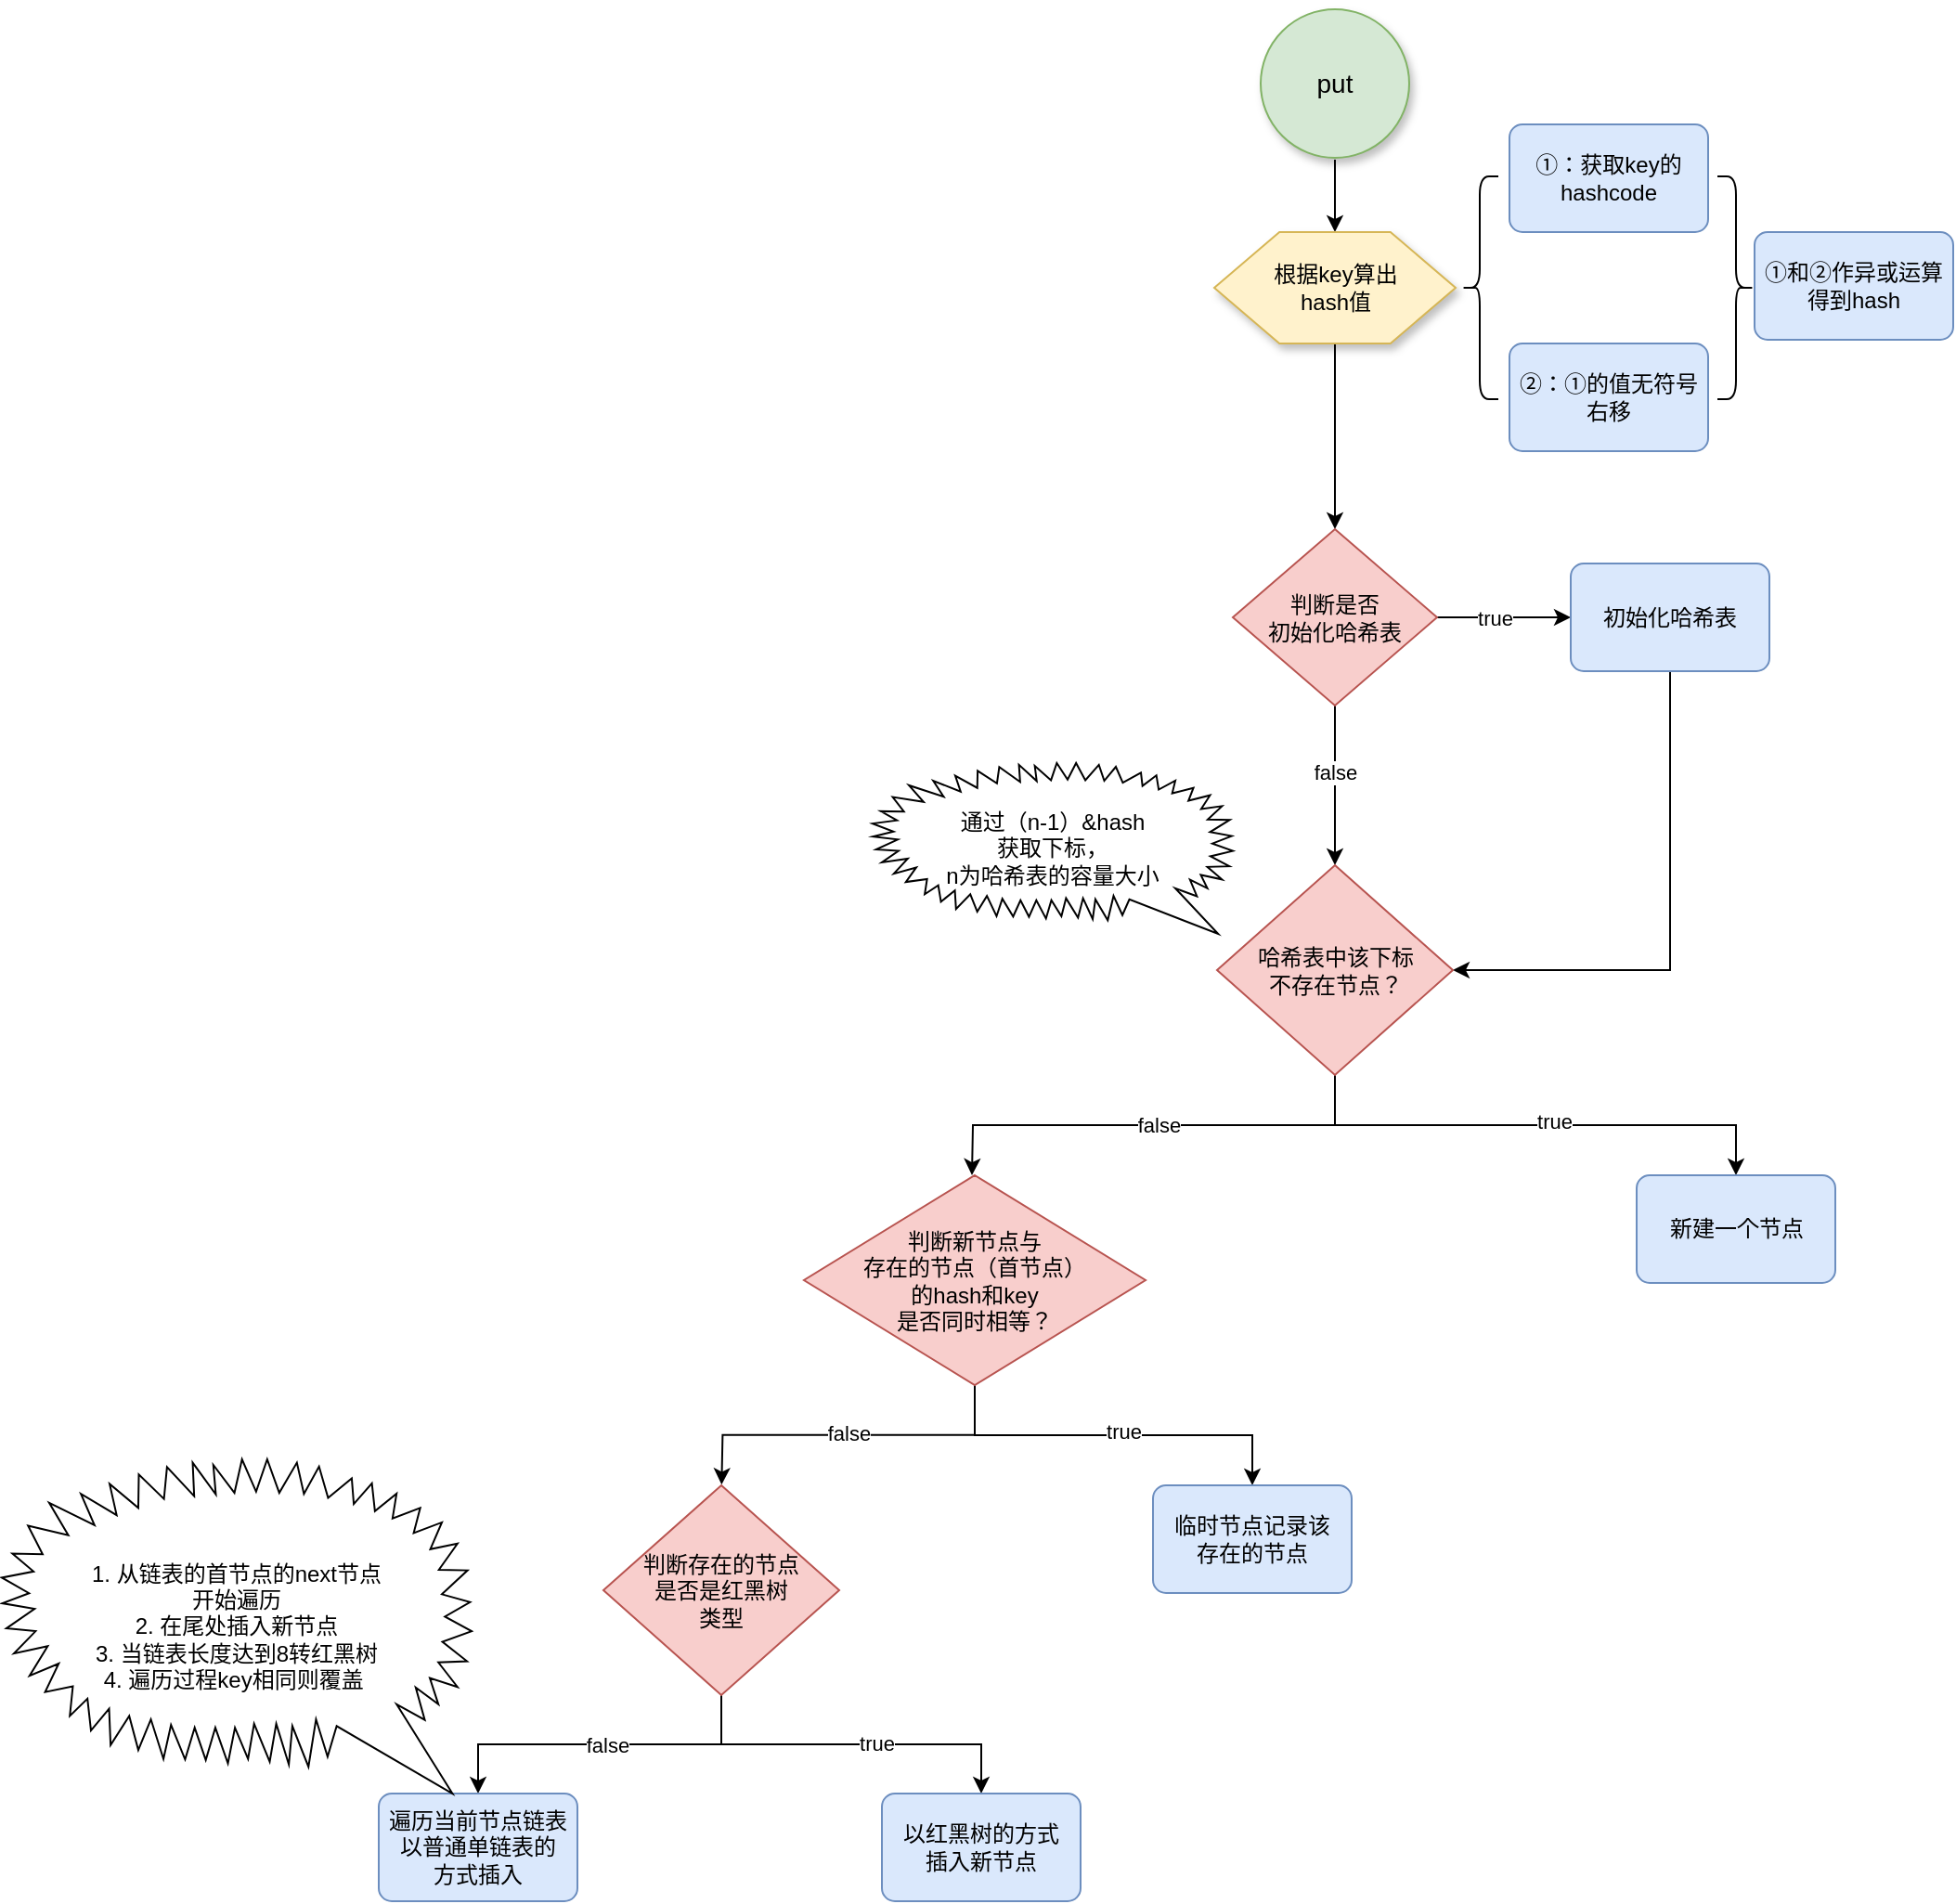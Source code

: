 <mxfile version="15.9.6" type="github">
  <diagram id="UgWwUjzvCQ6DFLD37Q7z" name="第 1 页">
    <mxGraphModel dx="1230" dy="463" grid="0" gridSize="10" guides="1" tooltips="1" connect="1" arrows="1" fold="1" page="0" pageScale="1" pageWidth="827" pageHeight="1169" math="0" shadow="0">
      <root>
        <mxCell id="0" />
        <mxCell id="1" parent="0" />
        <mxCell id="teVdkq-L4--7aLtD-7wO-7" value="" style="edgeStyle=orthogonalEdgeStyle;rounded=0;orthogonalLoop=1;jettySize=auto;html=1;fontSize=12;fontColor=#000000;strokeColor=#000000;" edge="1" parent="1" source="teVdkq-L4--7aLtD-7wO-1" target="teVdkq-L4--7aLtD-7wO-6">
          <mxGeometry relative="1" as="geometry" />
        </mxCell>
        <mxCell id="teVdkq-L4--7aLtD-7wO-1" value="&lt;font style=&quot;font-size: 14px;&quot;&gt;put&lt;/font&gt;" style="strokeWidth=1;html=1;shape=mxgraph.flowchart.start_2;whiteSpace=wrap;labelBorderColor=none;strokeColor=#82b366;perimeterSpacing=1;fillColor=#d5e8d4;shadow=1;fontSize=14;" vertex="1" parent="1">
          <mxGeometry x="400" y="40" width="80" height="80" as="geometry" />
        </mxCell>
        <mxCell id="teVdkq-L4--7aLtD-7wO-28" value="" style="edgeStyle=orthogonalEdgeStyle;rounded=0;orthogonalLoop=1;jettySize=auto;html=1;" edge="1" parent="1" source="teVdkq-L4--7aLtD-7wO-6" target="teVdkq-L4--7aLtD-7wO-17">
          <mxGeometry relative="1" as="geometry" />
        </mxCell>
        <mxCell id="teVdkq-L4--7aLtD-7wO-6" value="根据key算出&lt;br&gt;hash值" style="verticalLabelPosition=middle;verticalAlign=middle;html=1;shape=hexagon;perimeter=hexagonPerimeter2;arcSize=6;size=0.27;shadow=1;labelBorderColor=none;fontSize=12;strokeColor=#d6b656;strokeWidth=1;labelPosition=center;align=center;fillColor=#fff2cc;" vertex="1" parent="1">
          <mxGeometry x="375" y="160" width="130" height="60" as="geometry" />
        </mxCell>
        <mxCell id="teVdkq-L4--7aLtD-7wO-9" value="" style="shape=curlyBracket;whiteSpace=wrap;html=1;rounded=1;" vertex="1" parent="1">
          <mxGeometry x="508" y="130" width="20" height="120" as="geometry" />
        </mxCell>
        <mxCell id="teVdkq-L4--7aLtD-7wO-11" value="①：获取key的hashcode" style="rounded=1;whiteSpace=wrap;html=1;absoluteArcSize=1;arcSize=14;strokeWidth=1;fillColor=#dae8fc;strokeColor=#6c8ebf;" vertex="1" parent="1">
          <mxGeometry x="534" y="102" width="107" height="58" as="geometry" />
        </mxCell>
        <mxCell id="teVdkq-L4--7aLtD-7wO-12" value="②：①的值无符号右移" style="rounded=1;whiteSpace=wrap;html=1;absoluteArcSize=1;arcSize=14;strokeWidth=1;fillColor=#dae8fc;strokeColor=#6c8ebf;" vertex="1" parent="1">
          <mxGeometry x="534" y="220" width="107" height="58" as="geometry" />
        </mxCell>
        <mxCell id="teVdkq-L4--7aLtD-7wO-13" value="" style="shape=curlyBracket;whiteSpace=wrap;html=1;rounded=1;flipH=1;strokeWidth=1;" vertex="1" parent="1">
          <mxGeometry x="646" y="130" width="20" height="120" as="geometry" />
        </mxCell>
        <mxCell id="teVdkq-L4--7aLtD-7wO-14" value="①和②作异或运算得到hash" style="rounded=1;whiteSpace=wrap;html=1;absoluteArcSize=1;arcSize=14;strokeWidth=1;fillColor=#dae8fc;strokeColor=#6c8ebf;" vertex="1" parent="1">
          <mxGeometry x="666" y="160" width="107" height="58" as="geometry" />
        </mxCell>
        <mxCell id="teVdkq-L4--7aLtD-7wO-19" style="edgeStyle=orthogonalEdgeStyle;rounded=0;orthogonalLoop=1;jettySize=auto;html=1;exitX=1;exitY=0.5;exitDx=0;exitDy=0;exitPerimeter=0;entryX=0;entryY=0.5;entryDx=0;entryDy=0;" edge="1" parent="1" source="teVdkq-L4--7aLtD-7wO-17" target="teVdkq-L4--7aLtD-7wO-18">
          <mxGeometry relative="1" as="geometry" />
        </mxCell>
        <mxCell id="teVdkq-L4--7aLtD-7wO-21" value="true" style="edgeLabel;html=1;align=center;verticalAlign=middle;resizable=0;points=[];" vertex="1" connectable="0" parent="teVdkq-L4--7aLtD-7wO-19">
          <mxGeometry x="0.306" relative="1" as="geometry">
            <mxPoint x="-16" as="offset" />
          </mxGeometry>
        </mxCell>
        <mxCell id="teVdkq-L4--7aLtD-7wO-31" value="" style="edgeStyle=orthogonalEdgeStyle;rounded=0;orthogonalLoop=1;jettySize=auto;html=1;" edge="1" parent="1" source="teVdkq-L4--7aLtD-7wO-17" target="teVdkq-L4--7aLtD-7wO-30">
          <mxGeometry relative="1" as="geometry" />
        </mxCell>
        <mxCell id="teVdkq-L4--7aLtD-7wO-32" value="false" style="edgeLabel;html=1;align=center;verticalAlign=middle;resizable=0;points=[];" vertex="1" connectable="0" parent="teVdkq-L4--7aLtD-7wO-31">
          <mxGeometry x="0.283" y="-2" relative="1" as="geometry">
            <mxPoint x="2" y="-19" as="offset" />
          </mxGeometry>
        </mxCell>
        <mxCell id="teVdkq-L4--7aLtD-7wO-17" value="判断是否&lt;br&gt;初始化哈希表" style="strokeWidth=1;html=1;shape=mxgraph.flowchart.decision;whiteSpace=wrap;fillColor=#f8cecc;strokeColor=#b85450;" vertex="1" parent="1">
          <mxGeometry x="385" y="320" width="110" height="95" as="geometry" />
        </mxCell>
        <mxCell id="teVdkq-L4--7aLtD-7wO-33" style="edgeStyle=orthogonalEdgeStyle;rounded=0;orthogonalLoop=1;jettySize=auto;html=1;exitX=0.5;exitY=1;exitDx=0;exitDy=0;entryX=1;entryY=0.5;entryDx=0;entryDy=0;entryPerimeter=0;" edge="1" parent="1" source="teVdkq-L4--7aLtD-7wO-18" target="teVdkq-L4--7aLtD-7wO-30">
          <mxGeometry relative="1" as="geometry" />
        </mxCell>
        <mxCell id="teVdkq-L4--7aLtD-7wO-18" value="初始化哈希表" style="rounded=1;whiteSpace=wrap;html=1;absoluteArcSize=1;arcSize=14;strokeWidth=1;fillColor=#dae8fc;strokeColor=#6c8ebf;" vertex="1" parent="1">
          <mxGeometry x="567" y="338.5" width="107" height="58" as="geometry" />
        </mxCell>
        <mxCell id="teVdkq-L4--7aLtD-7wO-54" style="edgeStyle=orthogonalEdgeStyle;rounded=0;orthogonalLoop=1;jettySize=auto;html=1;exitX=0.5;exitY=1;exitDx=0;exitDy=0;exitPerimeter=0;entryX=0.5;entryY=0;entryDx=0;entryDy=0;strokeColor=#000000;" edge="1" parent="1" source="teVdkq-L4--7aLtD-7wO-30" target="teVdkq-L4--7aLtD-7wO-44">
          <mxGeometry relative="1" as="geometry" />
        </mxCell>
        <mxCell id="teVdkq-L4--7aLtD-7wO-61" value="true" style="edgeLabel;html=1;align=center;verticalAlign=middle;resizable=0;points=[];" vertex="1" connectable="0" parent="teVdkq-L4--7aLtD-7wO-54">
          <mxGeometry x="0.074" y="2" relative="1" as="geometry">
            <mxPoint as="offset" />
          </mxGeometry>
        </mxCell>
        <mxCell id="teVdkq-L4--7aLtD-7wO-67" style="edgeStyle=orthogonalEdgeStyle;rounded=0;orthogonalLoop=1;jettySize=auto;html=1;exitX=0.5;exitY=1;exitDx=0;exitDy=0;exitPerimeter=0;entryX=0.5;entryY=0;entryDx=0;entryDy=0;strokeColor=#000000;" edge="1" parent="1" source="teVdkq-L4--7aLtD-7wO-30">
          <mxGeometry relative="1" as="geometry">
            <mxPoint x="244.5" y="668" as="targetPoint" />
          </mxGeometry>
        </mxCell>
        <mxCell id="teVdkq-L4--7aLtD-7wO-68" value="false" style="edgeLabel;html=1;align=center;verticalAlign=middle;resizable=0;points=[];" vertex="1" connectable="0" parent="teVdkq-L4--7aLtD-7wO-67">
          <mxGeometry x="-0.157" relative="1" as="geometry">
            <mxPoint x="-17" as="offset" />
          </mxGeometry>
        </mxCell>
        <mxCell id="teVdkq-L4--7aLtD-7wO-30" value="哈希表中该下标&lt;br&gt;不存在节点？" style="strokeWidth=1;html=1;shape=mxgraph.flowchart.decision;whiteSpace=wrap;fillColor=#f8cecc;strokeColor=#b85450;" vertex="1" parent="1">
          <mxGeometry x="376.5" y="501" width="127" height="113" as="geometry" />
        </mxCell>
        <mxCell id="teVdkq-L4--7aLtD-7wO-42" value="通过（n-1）&amp;amp;hash&lt;br&gt;获取下标，&lt;br&gt;n为哈希表的容量大小" style="whiteSpace=wrap;html=1;shape=mxgraph.basic.loud_callout;strokeWidth=1;flipH=1;" vertex="1" parent="1">
          <mxGeometry x="191" y="446" width="194" height="92" as="geometry" />
        </mxCell>
        <mxCell id="teVdkq-L4--7aLtD-7wO-44" value="新建一个节点" style="rounded=1;whiteSpace=wrap;html=1;absoluteArcSize=1;arcSize=14;strokeWidth=1;fillColor=#dae8fc;strokeColor=#6c8ebf;" vertex="1" parent="1">
          <mxGeometry x="602.5" y="668" width="107" height="58" as="geometry" />
        </mxCell>
        <mxCell id="teVdkq-L4--7aLtD-7wO-71" style="edgeStyle=orthogonalEdgeStyle;rounded=0;orthogonalLoop=1;jettySize=auto;html=1;exitX=0.5;exitY=1;exitDx=0;exitDy=0;exitPerimeter=0;entryX=0.5;entryY=0;entryDx=0;entryDy=0;strokeColor=#000000;" edge="1" parent="1" source="teVdkq-L4--7aLtD-7wO-69" target="teVdkq-L4--7aLtD-7wO-70">
          <mxGeometry relative="1" as="geometry" />
        </mxCell>
        <mxCell id="teVdkq-L4--7aLtD-7wO-72" value="true" style="edgeLabel;html=1;align=center;verticalAlign=middle;resizable=0;points=[];" vertex="1" connectable="0" parent="teVdkq-L4--7aLtD-7wO-71">
          <mxGeometry x="0.109" y="4" relative="1" as="geometry">
            <mxPoint x="-6" y="2" as="offset" />
          </mxGeometry>
        </mxCell>
        <mxCell id="teVdkq-L4--7aLtD-7wO-73" style="edgeStyle=orthogonalEdgeStyle;rounded=0;orthogonalLoop=1;jettySize=auto;html=1;exitX=0.5;exitY=1;exitDx=0;exitDy=0;exitPerimeter=0;strokeColor=#000000;" edge="1" parent="1" source="teVdkq-L4--7aLtD-7wO-69">
          <mxGeometry relative="1" as="geometry">
            <mxPoint x="109.667" y="834.667" as="targetPoint" />
          </mxGeometry>
        </mxCell>
        <mxCell id="teVdkq-L4--7aLtD-7wO-74" value="false" style="edgeLabel;html=1;align=center;verticalAlign=middle;resizable=0;points=[];" vertex="1" connectable="0" parent="teVdkq-L4--7aLtD-7wO-73">
          <mxGeometry x="-0.077" y="1" relative="1" as="geometry">
            <mxPoint x="-8" y="-2" as="offset" />
          </mxGeometry>
        </mxCell>
        <mxCell id="teVdkq-L4--7aLtD-7wO-69" value="判断新节点与&lt;br&gt;存在的节点（首节点）&lt;br&gt;的hash和key&lt;br&gt;是否同时相等？" style="strokeWidth=1;html=1;shape=mxgraph.flowchart.decision;whiteSpace=wrap;fillColor=#f8cecc;strokeColor=#b85450;" vertex="1" parent="1">
          <mxGeometry x="154" y="668" width="184" height="113" as="geometry" />
        </mxCell>
        <mxCell id="teVdkq-L4--7aLtD-7wO-70" value="临时节点记录该&lt;br&gt;存在的节点" style="rounded=1;whiteSpace=wrap;html=1;absoluteArcSize=1;arcSize=14;strokeWidth=1;fillColor=#dae8fc;strokeColor=#6c8ebf;" vertex="1" parent="1">
          <mxGeometry x="342" y="835" width="107" height="58" as="geometry" />
        </mxCell>
        <mxCell id="teVdkq-L4--7aLtD-7wO-79" style="edgeStyle=orthogonalEdgeStyle;rounded=0;orthogonalLoop=1;jettySize=auto;html=1;exitX=0.5;exitY=1;exitDx=0;exitDy=0;exitPerimeter=0;entryX=0.5;entryY=0;entryDx=0;entryDy=0;strokeColor=#000000;" edge="1" parent="1" source="teVdkq-L4--7aLtD-7wO-76" target="teVdkq-L4--7aLtD-7wO-78">
          <mxGeometry relative="1" as="geometry" />
        </mxCell>
        <mxCell id="teVdkq-L4--7aLtD-7wO-80" value="true" style="edgeLabel;html=1;align=center;verticalAlign=middle;resizable=0;points=[];" vertex="1" connectable="0" parent="teVdkq-L4--7aLtD-7wO-79">
          <mxGeometry x="0.142" y="1" relative="1" as="geometry">
            <mxPoint as="offset" />
          </mxGeometry>
        </mxCell>
        <mxCell id="teVdkq-L4--7aLtD-7wO-82" style="edgeStyle=orthogonalEdgeStyle;rounded=0;orthogonalLoop=1;jettySize=auto;html=1;exitX=0.5;exitY=1;exitDx=0;exitDy=0;exitPerimeter=0;strokeColor=#000000;" edge="1" parent="1" source="teVdkq-L4--7aLtD-7wO-76" target="teVdkq-L4--7aLtD-7wO-81">
          <mxGeometry relative="1" as="geometry" />
        </mxCell>
        <mxCell id="teVdkq-L4--7aLtD-7wO-83" value="false" style="edgeLabel;html=1;align=center;verticalAlign=middle;resizable=0;points=[];" vertex="1" connectable="0" parent="teVdkq-L4--7aLtD-7wO-82">
          <mxGeometry x="-0.198" y="1" relative="1" as="geometry">
            <mxPoint x="-14" y="-1" as="offset" />
          </mxGeometry>
        </mxCell>
        <mxCell id="teVdkq-L4--7aLtD-7wO-76" value="判断存在的节点&lt;br&gt;是否是红黑树&lt;br&gt;类型" style="strokeWidth=1;html=1;shape=mxgraph.flowchart.decision;whiteSpace=wrap;fillColor=#f8cecc;strokeColor=#b85450;" vertex="1" parent="1">
          <mxGeometry x="46" y="835" width="127" height="113" as="geometry" />
        </mxCell>
        <mxCell id="teVdkq-L4--7aLtD-7wO-78" value="以红黑树的方式&lt;br&gt;插入新节点" style="rounded=1;whiteSpace=wrap;html=1;absoluteArcSize=1;arcSize=14;strokeWidth=1;fillColor=#dae8fc;strokeColor=#6c8ebf;" vertex="1" parent="1">
          <mxGeometry x="196" y="1001" width="107" height="58" as="geometry" />
        </mxCell>
        <mxCell id="teVdkq-L4--7aLtD-7wO-81" value="遍历当前节点链表&lt;br&gt;以普通单链表的&lt;br&gt;方式插入" style="rounded=1;whiteSpace=wrap;html=1;absoluteArcSize=1;arcSize=14;strokeWidth=1;fillColor=#dae8fc;strokeColor=#6c8ebf;" vertex="1" parent="1">
          <mxGeometry x="-75" y="1001" width="107" height="58" as="geometry" />
        </mxCell>
        <mxCell id="teVdkq-L4--7aLtD-7wO-84" value="1. 从链表的首节点的next节点&lt;br&gt;开始遍历&lt;br&gt;2.&amp;nbsp;在尾处插入新节点&lt;br&gt;3.&amp;nbsp;当链表长度达到8转红黑树&lt;br&gt;4.&amp;nbsp;遍历过程key相同则覆盖&amp;nbsp;" style="whiteSpace=wrap;html=1;shape=mxgraph.basic.loud_callout;strokeWidth=1;flipH=1;align=center;" vertex="1" parent="1">
          <mxGeometry x="-278" y="821" width="253" height="180" as="geometry" />
        </mxCell>
      </root>
    </mxGraphModel>
  </diagram>
</mxfile>
